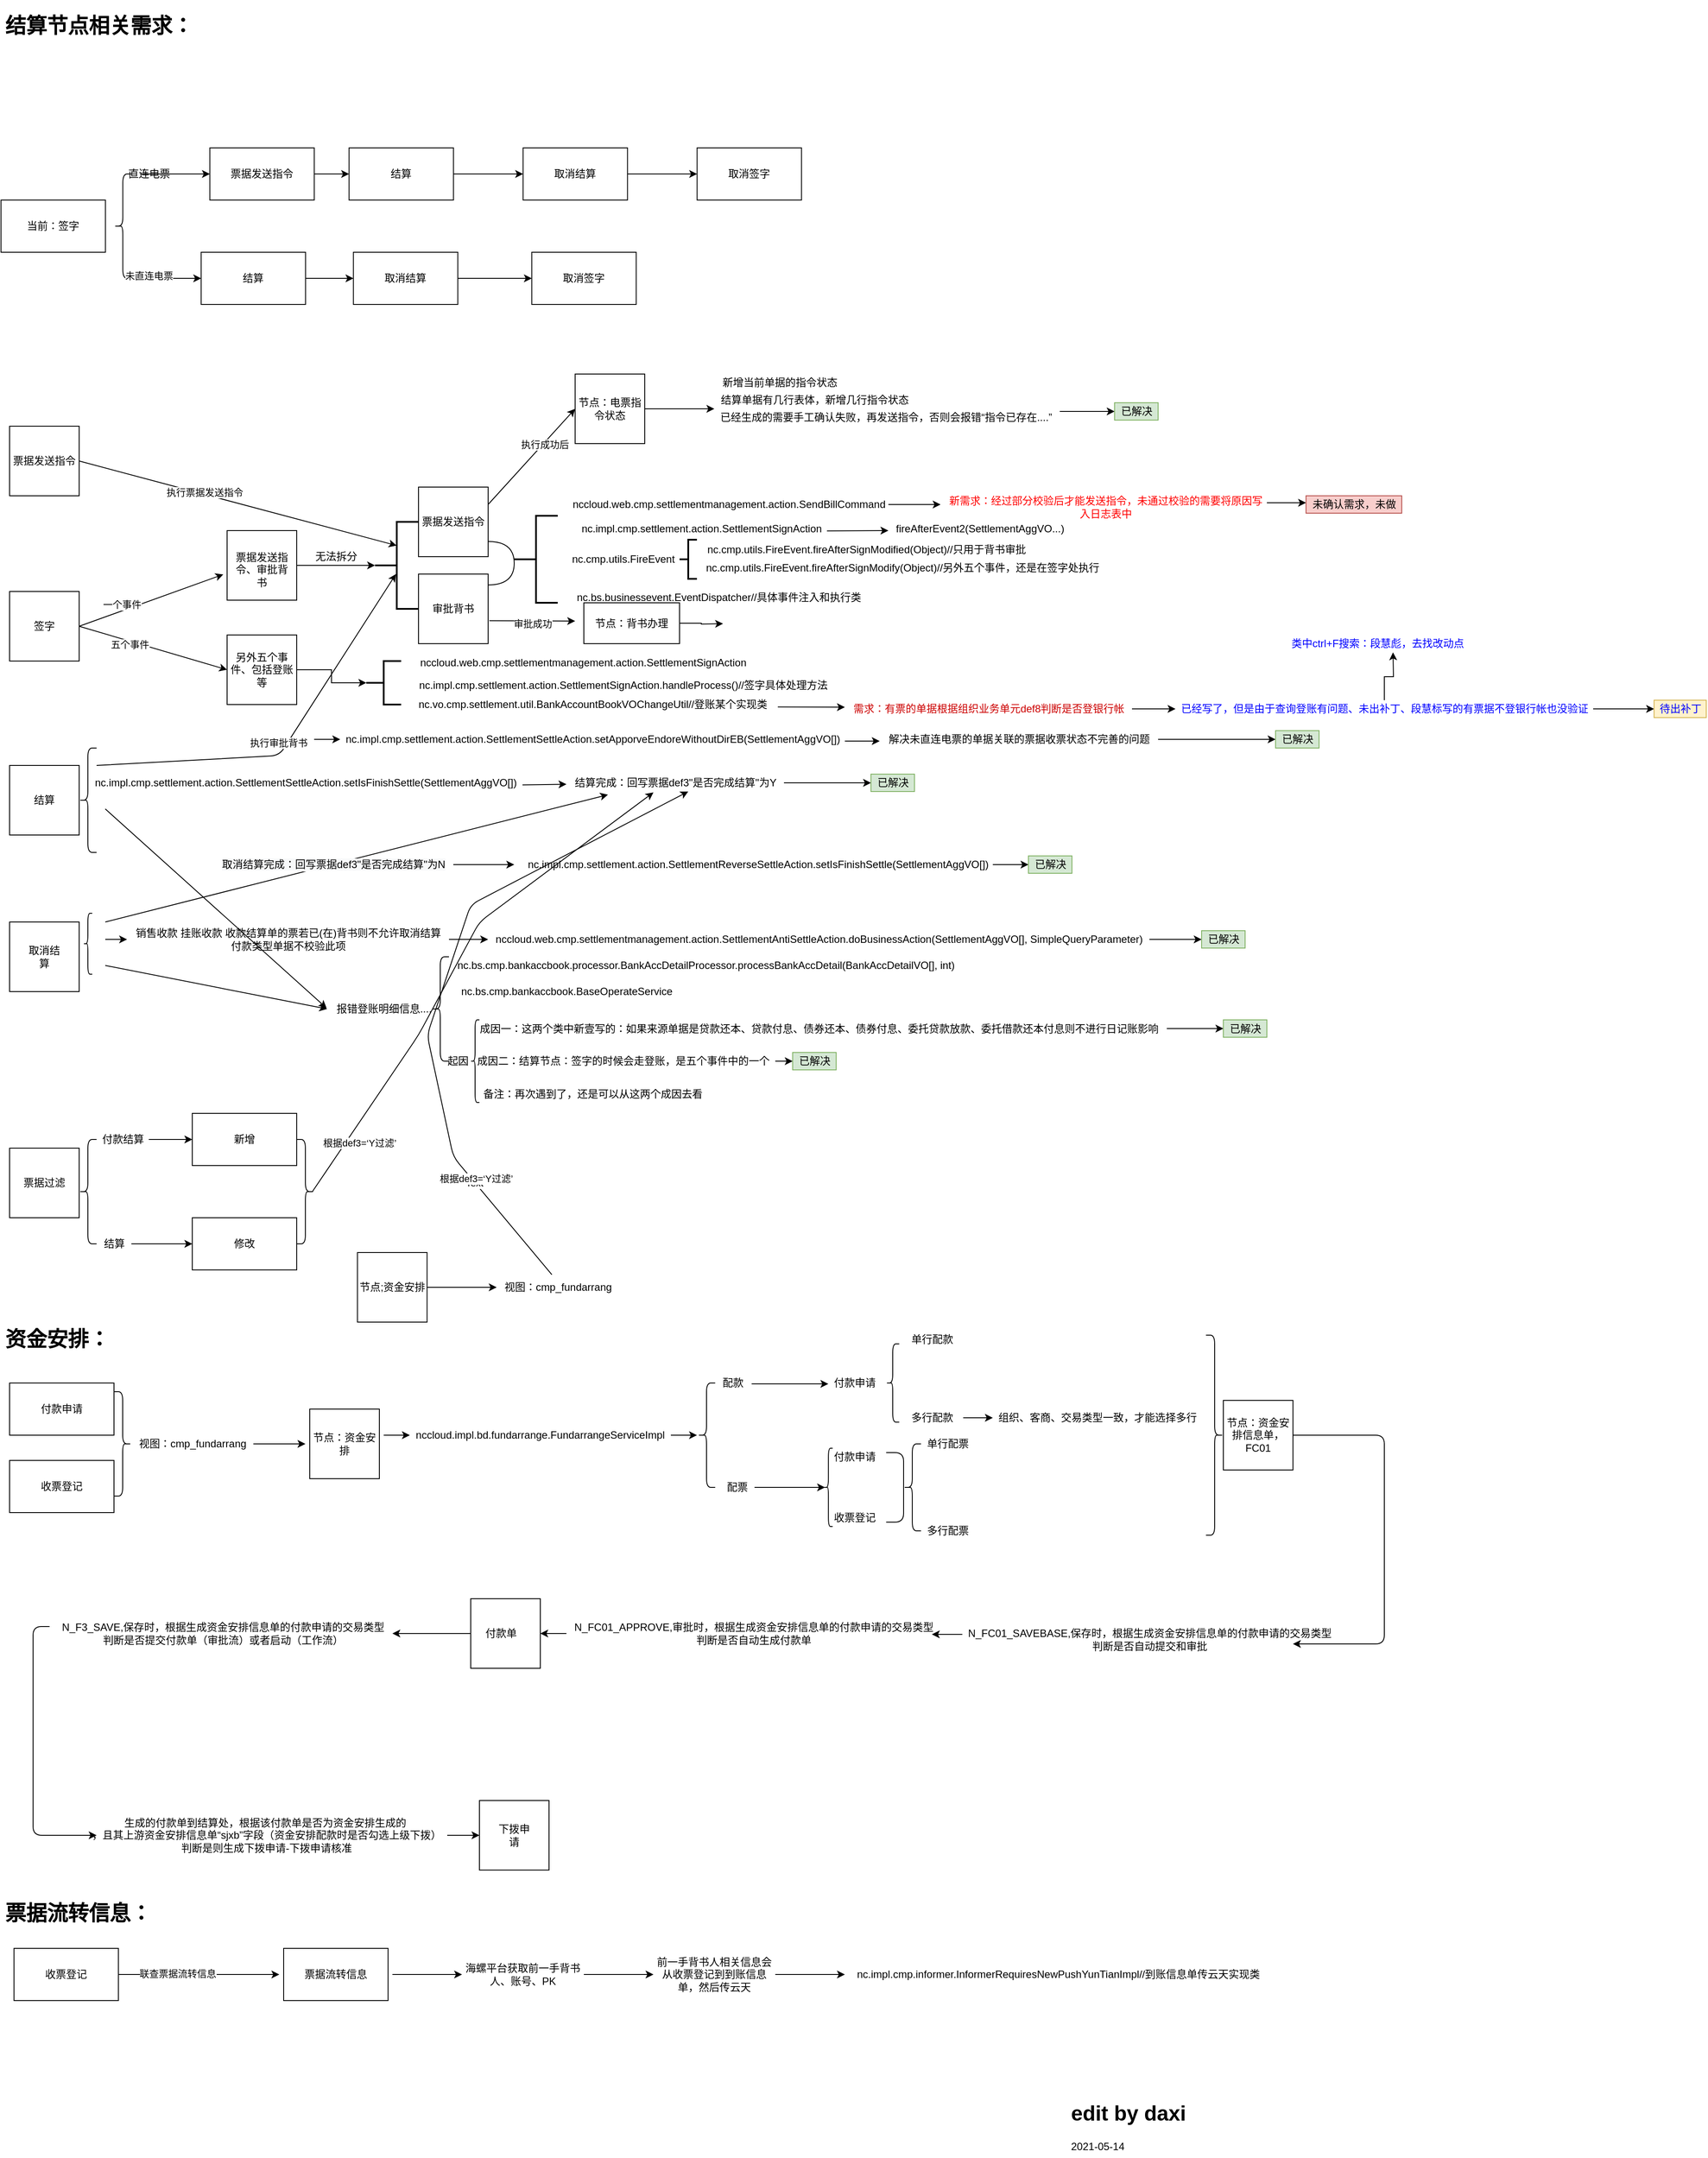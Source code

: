 <mxfile version="14.6.13" type="github"><diagram id="pHdcQZCORc4yw1h5WY1C" name="第 1 页"><mxGraphModel dx="1550" dy="2062" grid="1" gridSize="10" guides="1" tooltips="1" connect="1" arrows="1" fold="1" page="1" pageScale="1" pageWidth="827" pageHeight="1169" math="0" shadow="0"><root><mxCell id="0"/><mxCell id="1" parent="0"/><mxCell id="IWlqoHwEzSAgv5xm--zW-4" value="" style="whiteSpace=wrap;html=1;aspect=fixed;" parent="1" vertex="1"><mxGeometry x="20" y="310" width="80" height="80" as="geometry"/></mxCell><mxCell id="IWlqoHwEzSAgv5xm--zW-5" value="结算" style="text;html=1;strokeColor=none;fillColor=none;align=center;verticalAlign=middle;whiteSpace=wrap;rounded=0;" parent="1" vertex="1"><mxGeometry x="40" y="340" width="40" height="20" as="geometry"/></mxCell><mxCell id="IWlqoHwEzSAgv5xm--zW-6" value="签字" style="whiteSpace=wrap;html=1;aspect=fixed;" parent="1" vertex="1"><mxGeometry x="20" y="110" width="80" height="80" as="geometry"/></mxCell><mxCell id="IWlqoHwEzSAgv5xm--zW-7" value="" style="endArrow=classic;html=1;exitX=1;exitY=0.5;exitDx=0;exitDy=0;entryX=-0.055;entryY=0.63;entryDx=0;entryDy=0;entryPerimeter=0;" parent="1" source="IWlqoHwEzSAgv5xm--zW-6" target="IWlqoHwEzSAgv5xm--zW-9" edge="1"><mxGeometry width="50" height="50" relative="1" as="geometry"><mxPoint x="390" y="440" as="sourcePoint"/><mxPoint x="260" y="90" as="targetPoint"/></mxGeometry></mxCell><mxCell id="ThfsMFVfX1A9GfxqvJPa-12" value="一个事件" style="edgeLabel;html=1;align=center;verticalAlign=middle;resizable=0;points=[];" parent="IWlqoHwEzSAgv5xm--zW-7" vertex="1" connectable="0"><mxGeometry x="-0.693" y="2" relative="1" as="geometry"><mxPoint x="24" y="-14" as="offset"/></mxGeometry></mxCell><mxCell id="IWlqoHwEzSAgv5xm--zW-8" value="" style="endArrow=classic;html=1;exitX=1;exitY=0.5;exitDx=0;exitDy=0;entryX=0;entryY=0.5;entryDx=0;entryDy=0;" parent="1" source="IWlqoHwEzSAgv5xm--zW-6" target="IWlqoHwEzSAgv5xm--zW-11" edge="1"><mxGeometry width="50" height="50" relative="1" as="geometry"><mxPoint x="390" y="440" as="sourcePoint"/><mxPoint x="260" y="200" as="targetPoint"/></mxGeometry></mxCell><mxCell id="ThfsMFVfX1A9GfxqvJPa-13" value="五个事件" style="edgeLabel;html=1;align=center;verticalAlign=middle;resizable=0;points=[];" parent="IWlqoHwEzSAgv5xm--zW-8" vertex="1" connectable="0"><mxGeometry x="-0.422" y="-2" relative="1" as="geometry"><mxPoint x="9" y="4" as="offset"/></mxGeometry></mxCell><mxCell id="IWlqoHwEzSAgv5xm--zW-9" value="" style="whiteSpace=wrap;html=1;aspect=fixed;" parent="1" vertex="1"><mxGeometry x="270" y="40" width="80" height="80" as="geometry"/></mxCell><mxCell id="IWlqoHwEzSAgv5xm--zW-10" value="票据发送指令、审批背书" style="text;html=1;strokeColor=none;fillColor=none;align=center;verticalAlign=middle;whiteSpace=wrap;rounded=0;" parent="1" vertex="1"><mxGeometry x="275" y="60" width="70" height="50" as="geometry"/></mxCell><mxCell id="IWlqoHwEzSAgv5xm--zW-43" value="" style="edgeStyle=orthogonalEdgeStyle;rounded=0;orthogonalLoop=1;jettySize=auto;html=1;entryX=0;entryY=0.5;entryDx=0;entryDy=0;entryPerimeter=0;" parent="1" source="IWlqoHwEzSAgv5xm--zW-11" target="IWlqoHwEzSAgv5xm--zW-44" edge="1"><mxGeometry relative="1" as="geometry"><mxPoint x="430" y="240" as="targetPoint"/></mxGeometry></mxCell><mxCell id="IWlqoHwEzSAgv5xm--zW-11" value="另外五个事件、包括登账等" style="whiteSpace=wrap;html=1;aspect=fixed;" parent="1" vertex="1"><mxGeometry x="270" y="160" width="80" height="80" as="geometry"/></mxCell><mxCell id="IWlqoHwEzSAgv5xm--zW-14" value="" style="whiteSpace=wrap;html=1;aspect=fixed;" parent="1" vertex="1"><mxGeometry x="20" y="490" width="80" height="80" as="geometry"/></mxCell><mxCell id="IWlqoHwEzSAgv5xm--zW-15" value="取消结算" style="text;html=1;strokeColor=none;fillColor=none;align=center;verticalAlign=middle;whiteSpace=wrap;rounded=0;" parent="1" vertex="1"><mxGeometry x="40" y="530" width="40" as="geometry"/></mxCell><mxCell id="IWlqoHwEzSAgv5xm--zW-16" value="" style="endArrow=classic;html=1;entryX=0.191;entryY=1.182;entryDx=0;entryDy=0;entryPerimeter=0;" parent="1" target="ThfsMFVfX1A9GfxqvJPa-32" edge="1"><mxGeometry width="50" height="50" relative="1" as="geometry"><mxPoint x="130" y="490" as="sourcePoint"/><mxPoint x="190" y="530" as="targetPoint"/></mxGeometry></mxCell><mxCell id="ThfsMFVfX1A9GfxqvJPa-34" value="h" style="edgeLabel;html=1;align=center;verticalAlign=middle;resizable=0;points=[];" parent="IWlqoHwEzSAgv5xm--zW-16" vertex="1" connectable="0"><mxGeometry x="-0.079" y="2" relative="1" as="geometry"><mxPoint as="offset"/></mxGeometry></mxCell><mxCell id="ThfsMFVfX1A9GfxqvJPa-35" value="&lt;span style=&quot;font-size: 12px ; background-color: rgb(248 , 249 , 250)&quot;&gt;取消结算完成：回写票据def3&quot;是否完成结算&quot;为N&lt;/span&gt;" style="edgeLabel;html=1;align=center;verticalAlign=middle;resizable=0;points=[];" parent="IWlqoHwEzSAgv5xm--zW-16" vertex="1" connectable="0"><mxGeometry x="-0.094" relative="1" as="geometry"><mxPoint as="offset"/></mxGeometry></mxCell><mxCell id="IWlqoHwEzSAgv5xm--zW-17" value="无法拆分" style="text;html=1;align=center;verticalAlign=middle;resizable=0;points=[];autosize=1;strokeColor=none;" parent="1" vertex="1"><mxGeometry x="365" y="60" width="60" height="20" as="geometry"/></mxCell><mxCell id="IWlqoHwEzSAgv5xm--zW-18" value="" style="endArrow=classic;html=1;exitX=1;exitY=0.5;exitDx=0;exitDy=0;" parent="1" source="IWlqoHwEzSAgv5xm--zW-9" edge="1"><mxGeometry width="50" height="50" relative="1" as="geometry"><mxPoint x="390" y="400" as="sourcePoint"/><mxPoint x="440" y="80" as="targetPoint"/></mxGeometry></mxCell><mxCell id="IWlqoHwEzSAgv5xm--zW-21" value="票据发送指令" style="whiteSpace=wrap;html=1;aspect=fixed;" parent="1" vertex="1"><mxGeometry x="490" y="-10" width="80" height="80" as="geometry"/></mxCell><mxCell id="IWlqoHwEzSAgv5xm--zW-22" value="" style="strokeWidth=2;html=1;shape=mxgraph.flowchart.annotation_2;align=left;labelPosition=right;pointerEvents=1;" parent="1" vertex="1"><mxGeometry x="440" y="30" width="50" height="100" as="geometry"/></mxCell><mxCell id="IWlqoHwEzSAgv5xm--zW-24" value="审批背书" style="whiteSpace=wrap;html=1;aspect=fixed;" parent="1" vertex="1"><mxGeometry x="490" y="90" width="80" height="80" as="geometry"/></mxCell><mxCell id="IWlqoHwEzSAgv5xm--zW-25" value="" style="strokeWidth=2;html=1;shape=mxgraph.flowchart.annotation_2;align=left;labelPosition=right;pointerEvents=1;" parent="1" vertex="1"><mxGeometry x="600" y="23" width="50" height="100" as="geometry"/></mxCell><mxCell id="IWlqoHwEzSAgv5xm--zW-27" value="nccloud.web.cmp.settlementmanagement.action.SendBillCommand" style="text;html=1;strokeColor=none;fillColor=none;align=center;verticalAlign=middle;whiteSpace=wrap;rounded=0;" parent="1" vertex="1"><mxGeometry x="827" width="40" height="20" as="geometry"/></mxCell><mxCell id="IWlqoHwEzSAgv5xm--zW-29" value="nc.impl.cmp.settlement.action.SettlementSignAction" style="text;html=1;align=center;verticalAlign=middle;resizable=0;points=[];autosize=1;strokeColor=none;" parent="1" vertex="1"><mxGeometry x="670" y="28" width="290" height="20" as="geometry"/></mxCell><mxCell id="IWlqoHwEzSAgv5xm--zW-31" value="" style="endArrow=classic;html=1;exitX=0.998;exitY=0.62;exitDx=0;exitDy=0;exitPerimeter=0;" parent="1" source="IWlqoHwEzSAgv5xm--zW-29" edge="1"><mxGeometry width="50" height="50" relative="1" as="geometry"><mxPoint x="650" y="323" as="sourcePoint"/><mxPoint x="1030" y="40" as="targetPoint"/></mxGeometry></mxCell><mxCell id="IWlqoHwEzSAgv5xm--zW-32" value="fireAfterEvent2(SettlementAggVO...)" style="text;html=1;align=center;verticalAlign=middle;resizable=0;points=[];autosize=1;strokeColor=none;" parent="1" vertex="1"><mxGeometry x="1030" y="28" width="210" height="20" as="geometry"/></mxCell><mxCell id="IWlqoHwEzSAgv5xm--zW-33" value="nc.cmp.utils.FireEvent" style="text;html=1;align=center;verticalAlign=middle;resizable=0;points=[];autosize=1;strokeColor=none;" parent="1" vertex="1"><mxGeometry x="660" y="63" width="130" height="20" as="geometry"/></mxCell><mxCell id="IWlqoHwEzSAgv5xm--zW-35" value="nc.cmp.utils.FireEvent.fireAfterSignModified(Object)//只用于背书审批" style="text;whiteSpace=wrap;html=1;" parent="1" vertex="1"><mxGeometry x="820" y="48" width="420" height="30" as="geometry"/></mxCell><mxCell id="IWlqoHwEzSAgv5xm--zW-37" value="" style="strokeWidth=2;html=1;shape=mxgraph.flowchart.annotation_2;align=left;labelPosition=right;pointerEvents=1;" parent="1" vertex="1"><mxGeometry x="790" y="50.5" width="20" height="45" as="geometry"/></mxCell><mxCell id="IWlqoHwEzSAgv5xm--zW-38" value="nc.cmp.utils.FireEvent.fireAfterSignModify(Object)//另外五个事件，还是在签字处执行" style="text;html=1;align=center;verticalAlign=middle;resizable=0;points=[];autosize=1;strokeColor=none;" parent="1" vertex="1"><mxGeometry x="811" y="73" width="470" height="20" as="geometry"/></mxCell><UserObject label="nc.bs.businessevent.EventDispatcher//具体事件注入和执行类" link="nc.bs.businessevent.EventDispatcher" id="IWlqoHwEzSAgv5xm--zW-39"><mxCell style="text;whiteSpace=wrap;html=1;" parent="1" vertex="1"><mxGeometry x="670" y="103" width="440" height="30" as="geometry"/></mxCell></UserObject><mxCell id="IWlqoHwEzSAgv5xm--zW-40" value="" style="shape=requiredInterface;html=1;verticalLabelPosition=bottom;" parent="1" vertex="1"><mxGeometry x="570" y="52.5" width="30" height="50" as="geometry"/></mxCell><mxCell id="IWlqoHwEzSAgv5xm--zW-44" value="" style="strokeWidth=2;html=1;shape=mxgraph.flowchart.annotation_2;align=left;labelPosition=right;pointerEvents=1;" parent="1" vertex="1"><mxGeometry x="430" y="190" width="40" height="50" as="geometry"/></mxCell><UserObject label="nccloud.web.cmp.settlementmanagement.action.SettlementSignAction" link="nccloud.web.cmp.settlementmanagement.action.SettlementSignAction" id="IWlqoHwEzSAgv5xm--zW-45"><mxCell style="text;whiteSpace=wrap;html=1;" parent="1" vertex="1"><mxGeometry x="490" y="178" width="400" height="30" as="geometry"/></mxCell></UserObject><mxCell id="ThfsMFVfX1A9GfxqvJPa-1" value="nc.impl.cmp.settlement.action.SettlementSignAction.handleProcess()//签字具体处理方法" style="text;html=1;align=center;verticalAlign=middle;resizable=0;points=[];autosize=1;strokeColor=none;" parent="1" vertex="1"><mxGeometry x="480" y="208" width="490" height="20" as="geometry"/></mxCell><mxCell id="ThfsMFVfX1A9GfxqvJPa-5" value="" style="endArrow=classic;html=1;entryX=0.481;entryY=0.514;entryDx=0;entryDy=0;entryPerimeter=0;startArrow=none;exitX=1;exitY=0.167;exitDx=0;exitDy=0;exitPerimeter=0;" parent="1" source="ThfsMFVfX1A9GfxqvJPa-26" edge="1"><mxGeometry width="50" height="50" relative="1" as="geometry"><mxPoint x="103" y="350" as="sourcePoint"/><mxPoint x="464.05" y="90.0" as="targetPoint"/><Array as="points"><mxPoint x="330" y="298.6"/></Array></mxGeometry></mxCell><mxCell id="ThfsMFVfX1A9GfxqvJPa-6" value="执行审批背书" style="edgeLabel;html=1;align=center;verticalAlign=middle;resizable=0;points=[];" parent="ThfsMFVfX1A9GfxqvJPa-5" vertex="1" connectable="0"><mxGeometry x="0.185" y="-4" relative="1" as="geometry"><mxPoint x="-38" y="34" as="offset"/></mxGeometry></mxCell><mxCell id="ThfsMFVfX1A9GfxqvJPa-7" value="" style="endArrow=classic;html=1;" parent="1" edge="1"><mxGeometry width="50" height="50" relative="1" as="geometry"><mxPoint x="370" y="280" as="sourcePoint"/><mxPoint x="400" y="280" as="targetPoint"/></mxGeometry></mxCell><mxCell id="ThfsMFVfX1A9GfxqvJPa-83" value="" style="edgeStyle=orthogonalEdgeStyle;rounded=0;orthogonalLoop=1;jettySize=auto;html=1;" parent="1" source="ThfsMFVfX1A9GfxqvJPa-8" target="ThfsMFVfX1A9GfxqvJPa-84" edge="1"><mxGeometry relative="1" as="geometry"><Array as="points"/></mxGeometry></mxCell><mxCell id="ThfsMFVfX1A9GfxqvJPa-8" value="解决未直连电票的单据关联的票据收票状态不完善的问题" style="text;html=1;align=center;verticalAlign=middle;resizable=0;points=[];autosize=1;strokeColor=none;" parent="1" vertex="1"><mxGeometry x="1020" y="270" width="320" height="20" as="geometry"/></mxCell><mxCell id="ThfsMFVfX1A9GfxqvJPa-9" value="nc.impl.cmp.settlement.action.SettlementSettleAction.setApporveEndoreWithoutDirEB(SettlementAggVO[])" style="text;html=1;align=center;verticalAlign=middle;resizable=0;points=[];autosize=1;strokeColor=none;" parent="1" vertex="1"><mxGeometry x="400" y="270" width="580" height="20" as="geometry"/></mxCell><mxCell id="ThfsMFVfX1A9GfxqvJPa-10" value="" style="endArrow=classic;html=1;" parent="1" edge="1"><mxGeometry width="50" height="50" relative="1" as="geometry"><mxPoint x="980" y="282" as="sourcePoint"/><mxPoint x="1020" y="282" as="targetPoint"/></mxGeometry></mxCell><mxCell id="ThfsMFVfX1A9GfxqvJPa-14" value="票据发送指令" style="whiteSpace=wrap;html=1;aspect=fixed;" parent="1" vertex="1"><mxGeometry x="20" y="-80" width="80" height="80" as="geometry"/></mxCell><mxCell id="ThfsMFVfX1A9GfxqvJPa-15" value="" style="endArrow=classic;html=1;exitX=1;exitY=0.5;exitDx=0;exitDy=0;entryX=0.497;entryY=0.272;entryDx=0;entryDy=0;entryPerimeter=0;" parent="1" source="ThfsMFVfX1A9GfxqvJPa-14" target="IWlqoHwEzSAgv5xm--zW-22" edge="1"><mxGeometry width="50" height="50" relative="1" as="geometry"><mxPoint x="640" y="230" as="sourcePoint"/><mxPoint x="690" y="180" as="targetPoint"/></mxGeometry></mxCell><mxCell id="ThfsMFVfX1A9GfxqvJPa-16" value="执行票据发送指令" style="edgeLabel;html=1;align=center;verticalAlign=middle;resizable=0;points=[];" parent="ThfsMFVfX1A9GfxqvJPa-15" vertex="1" connectable="0"><mxGeometry x="-0.213" y="2" relative="1" as="geometry"><mxPoint y="-1" as="offset"/></mxGeometry></mxCell><mxCell id="ThfsMFVfX1A9GfxqvJPa-17" value="" style="endArrow=classic;html=1;exitX=1;exitY=0.25;exitDx=0;exitDy=0;entryX=0;entryY=0.5;entryDx=0;entryDy=0;" parent="1" source="IWlqoHwEzSAgv5xm--zW-21" target="ThfsMFVfX1A9GfxqvJPa-18" edge="1"><mxGeometry width="50" height="50" relative="1" as="geometry"><mxPoint x="640" y="230" as="sourcePoint"/><mxPoint x="640" y="-60" as="targetPoint"/><Array as="points"/></mxGeometry></mxCell><mxCell id="ThfsMFVfX1A9GfxqvJPa-19" value="执行成功后" style="edgeLabel;html=1;align=center;verticalAlign=middle;resizable=0;points=[];" parent="ThfsMFVfX1A9GfxqvJPa-17" vertex="1" connectable="0"><mxGeometry x="0.268" y="-1" relative="1" as="geometry"><mxPoint as="offset"/></mxGeometry></mxCell><mxCell id="ThfsMFVfX1A9GfxqvJPa-18" value="节点：电票指令状态" style="whiteSpace=wrap;html=1;aspect=fixed;" parent="1" vertex="1"><mxGeometry x="670" y="-140" width="80" height="80" as="geometry"/></mxCell><mxCell id="ThfsMFVfX1A9GfxqvJPa-20" value="" style="endArrow=classic;html=1;exitX=1;exitY=0.5;exitDx=0;exitDy=0;" parent="1" source="ThfsMFVfX1A9GfxqvJPa-18" edge="1"><mxGeometry width="50" height="50" relative="1" as="geometry"><mxPoint x="640" y="230" as="sourcePoint"/><mxPoint x="830" y="-100" as="targetPoint"/></mxGeometry></mxCell><mxCell id="ThfsMFVfX1A9GfxqvJPa-21" value="新增当前单据的指令状态" style="text;html=1;align=center;verticalAlign=middle;resizable=0;points=[];autosize=1;strokeColor=none;" parent="1" vertex="1"><mxGeometry x="830" y="-140" width="150" height="20" as="geometry"/></mxCell><mxCell id="ThfsMFVfX1A9GfxqvJPa-22" value="结算单据有几行表体，新增几行指令状态" style="text;html=1;align=center;verticalAlign=middle;resizable=0;points=[];autosize=1;strokeColor=none;" parent="1" vertex="1"><mxGeometry x="830" y="-120" width="230" height="20" as="geometry"/></mxCell><mxCell id="ThfsMFVfX1A9GfxqvJPa-81" value="" style="edgeStyle=orthogonalEdgeStyle;rounded=0;orthogonalLoop=1;jettySize=auto;html=1;" parent="1" edge="1"><mxGeometry relative="1" as="geometry"><mxPoint x="1227" y="-97" as="sourcePoint"/><mxPoint x="1290" y="-97" as="targetPoint"/></mxGeometry></mxCell><mxCell id="ThfsMFVfX1A9GfxqvJPa-24" value="已经生成的需要手工确认失败，再发送指令，否则会报错“指令已存在....”" style="text;html=1;align=center;verticalAlign=middle;resizable=0;points=[];autosize=1;strokeColor=none;" parent="1" vertex="1"><mxGeometry x="827" y="-100" width="400" height="20" as="geometry"/></mxCell><mxCell id="ThfsMFVfX1A9GfxqvJPa-26" value="" style="shape=curlyBracket;whiteSpace=wrap;html=1;rounded=1;" parent="1" vertex="1"><mxGeometry x="100" y="290" width="20" height="120" as="geometry"/></mxCell><mxCell id="ThfsMFVfX1A9GfxqvJPa-31" value="nc.impl.cmp.settlement.action.SettlementSettleAction.setIsFinishSettle(SettlementAggVO[])" style="text;html=1;align=center;verticalAlign=middle;resizable=0;points=[];autosize=1;strokeColor=none;" parent="1" vertex="1"><mxGeometry x="110" y="320" width="500" height="20" as="geometry"/></mxCell><mxCell id="ThfsMFVfX1A9GfxqvJPa-79" value="" style="edgeStyle=orthogonalEdgeStyle;rounded=0;orthogonalLoop=1;jettySize=auto;html=1;" parent="1" source="ThfsMFVfX1A9GfxqvJPa-32" target="ThfsMFVfX1A9GfxqvJPa-78" edge="1"><mxGeometry relative="1" as="geometry"/></mxCell><mxCell id="ThfsMFVfX1A9GfxqvJPa-32" value="结算完成：回写票据def3&quot;是否完成结算&quot;为Y" style="text;html=1;align=center;verticalAlign=middle;resizable=0;points=[];autosize=1;strokeColor=none;" parent="1" vertex="1"><mxGeometry x="660" y="320" width="250" height="20" as="geometry"/></mxCell><mxCell id="ThfsMFVfX1A9GfxqvJPa-33" value="" style="endArrow=classic;html=1;exitX=0.999;exitY=0.617;exitDx=0;exitDy=0;exitPerimeter=0;" parent="1" source="ThfsMFVfX1A9GfxqvJPa-31" target="ThfsMFVfX1A9GfxqvJPa-32" edge="1"><mxGeometry width="50" height="50" relative="1" as="geometry"><mxPoint x="640" y="220" as="sourcePoint"/><mxPoint x="690" y="170" as="targetPoint"/></mxGeometry></mxCell><mxCell id="ThfsMFVfX1A9GfxqvJPa-77" value="" style="edgeStyle=orthogonalEdgeStyle;rounded=0;orthogonalLoop=1;jettySize=auto;html=1;" parent="1" source="ThfsMFVfX1A9GfxqvJPa-36" target="ThfsMFVfX1A9GfxqvJPa-76" edge="1"><mxGeometry relative="1" as="geometry"/></mxCell><mxCell id="ThfsMFVfX1A9GfxqvJPa-36" value="nc.impl.cmp.settlement.action.SettlementReverseSettleAction.setIsFinishSettle(SettlementAggVO[])" style="text;html=1;align=center;verticalAlign=middle;resizable=0;points=[];autosize=1;strokeColor=none;" parent="1" vertex="1"><mxGeometry x="610" y="414" width="540" height="20" as="geometry"/></mxCell><mxCell id="ThfsMFVfX1A9GfxqvJPa-38" value="" style="endArrow=classic;html=1;" parent="1" edge="1"><mxGeometry width="50" height="50" relative="1" as="geometry"><mxPoint x="530" y="424" as="sourcePoint"/><mxPoint x="600" y="424" as="targetPoint"/></mxGeometry></mxCell><mxCell id="ThfsMFVfX1A9GfxqvJPa-39" value="" style="shape=curlyBracket;whiteSpace=wrap;html=1;rounded=1;size=0.5;" parent="1" vertex="1"><mxGeometry x="105" y="480" width="10" height="70" as="geometry"/></mxCell><mxCell id="ThfsMFVfX1A9GfxqvJPa-43" value="" style="edgeStyle=orthogonalEdgeStyle;rounded=0;orthogonalLoop=1;jettySize=auto;html=1;" parent="1" source="ThfsMFVfX1A9GfxqvJPa-40" target="ThfsMFVfX1A9GfxqvJPa-42" edge="1"><mxGeometry relative="1" as="geometry"/></mxCell><mxCell id="ThfsMFVfX1A9GfxqvJPa-40" value="销售收款 挂账收款 收款结算单的票若已(在)背书则不允许取消结算&lt;br&gt;付款类型单据不校验此项" style="text;html=1;align=center;verticalAlign=middle;resizable=0;points=[];autosize=1;strokeColor=none;" parent="1" vertex="1"><mxGeometry x="155" y="495" width="370" height="30" as="geometry"/></mxCell><mxCell id="ThfsMFVfX1A9GfxqvJPa-41" value="" style="endArrow=classic;html=1;" parent="1" target="ThfsMFVfX1A9GfxqvJPa-40" edge="1"><mxGeometry width="50" height="50" relative="1" as="geometry"><mxPoint x="130" y="510" as="sourcePoint"/><mxPoint x="690" y="170" as="targetPoint"/></mxGeometry></mxCell><mxCell id="ThfsMFVfX1A9GfxqvJPa-75" value="" style="edgeStyle=orthogonalEdgeStyle;rounded=0;orthogonalLoop=1;jettySize=auto;html=1;" parent="1" source="ThfsMFVfX1A9GfxqvJPa-42" target="ThfsMFVfX1A9GfxqvJPa-74" edge="1"><mxGeometry relative="1" as="geometry"/></mxCell><mxCell id="ThfsMFVfX1A9GfxqvJPa-42" value="nccloud.web.cmp.settlementmanagement.action.SettlementAntiSettleAction.doBusinessAction(SettlementAggVO[], SimpleQueryParameter)" style="text;html=1;align=center;verticalAlign=middle;resizable=0;points=[];autosize=1;strokeColor=none;" parent="1" vertex="1"><mxGeometry x="570" y="500" width="760" height="20" as="geometry"/></mxCell><mxCell id="ThfsMFVfX1A9GfxqvJPa-45" value="报错登账明细信息...." style="text;html=1;align=center;verticalAlign=middle;resizable=0;points=[];autosize=1;strokeColor=none;" parent="1" vertex="1"><mxGeometry x="385" y="580" width="130" height="20" as="geometry"/></mxCell><mxCell id="ThfsMFVfX1A9GfxqvJPa-46" value="" style="endArrow=classic;html=1;entryX=-0.005;entryY=0.451;entryDx=0;entryDy=0;entryPerimeter=0;" parent="1" target="ThfsMFVfX1A9GfxqvJPa-45" edge="1"><mxGeometry width="50" height="50" relative="1" as="geometry"><mxPoint x="130" y="360" as="sourcePoint"/><mxPoint x="690" y="440" as="targetPoint"/></mxGeometry></mxCell><mxCell id="ThfsMFVfX1A9GfxqvJPa-47" value="" style="endArrow=classic;html=1;entryX=0;entryY=0.5;entryDx=0;entryDy=0;entryPerimeter=0;" parent="1" target="ThfsMFVfX1A9GfxqvJPa-45" edge="1"><mxGeometry width="50" height="50" relative="1" as="geometry"><mxPoint x="130" y="540" as="sourcePoint"/><mxPoint x="690" y="440" as="targetPoint"/></mxGeometry></mxCell><mxCell id="ThfsMFVfX1A9GfxqvJPa-48" value="" style="shape=curlyBracket;whiteSpace=wrap;html=1;rounded=1;" parent="1" vertex="1"><mxGeometry x="505" y="530" width="20" height="120" as="geometry"/></mxCell><mxCell id="ThfsMFVfX1A9GfxqvJPa-49" value="nc.vo.cmp.settlement.util.BankAccountBookVOChangeUtil//登账某个实现类" style="text;html=1;align=center;verticalAlign=middle;resizable=0;points=[];autosize=1;strokeColor=none;" parent="1" vertex="1"><mxGeometry x="480" y="230" width="420" height="20" as="geometry"/></mxCell><mxCell id="ThfsMFVfX1A9GfxqvJPa-53" value="" style="endArrow=classic;html=1;exitX=1.007;exitY=0.64;exitDx=0;exitDy=0;exitPerimeter=0;" parent="1" source="ThfsMFVfX1A9GfxqvJPa-49" edge="1"><mxGeometry width="50" height="50" relative="1" as="geometry"><mxPoint x="1280" y="490" as="sourcePoint"/><mxPoint x="980" y="243" as="targetPoint"/></mxGeometry></mxCell><mxCell id="ThfsMFVfX1A9GfxqvJPa-55" value="" style="edgeStyle=orthogonalEdgeStyle;rounded=0;orthogonalLoop=1;jettySize=auto;html=1;" parent="1" source="ThfsMFVfX1A9GfxqvJPa-54" target="ThfsMFVfX1A9GfxqvJPa-56" edge="1"><mxGeometry relative="1" as="geometry"><mxPoint x="1290" y="240" as="targetPoint"/></mxGeometry></mxCell><mxCell id="ThfsMFVfX1A9GfxqvJPa-54" value="&lt;font color=&quot;#cc0000&quot;&gt;需求：有票的单据根据组织业务单元def8判断是否登银行帐&lt;/font&gt;" style="text;html=1;align=center;verticalAlign=middle;resizable=0;points=[];autosize=1;strokeColor=none;" parent="1" vertex="1"><mxGeometry x="980" y="235" width="330" height="20" as="geometry"/></mxCell><mxCell id="ThfsMFVfX1A9GfxqvJPa-59" value="" style="edgeStyle=orthogonalEdgeStyle;rounded=0;orthogonalLoop=1;jettySize=auto;html=1;" parent="1" source="ThfsMFVfX1A9GfxqvJPa-56" edge="1"><mxGeometry relative="1" as="geometry"><mxPoint x="1610" y="180" as="targetPoint"/></mxGeometry></mxCell><mxCell id="ThfsMFVfX1A9GfxqvJPa-73" value="" style="edgeStyle=orthogonalEdgeStyle;rounded=0;orthogonalLoop=1;jettySize=auto;html=1;" parent="1" source="ThfsMFVfX1A9GfxqvJPa-56" target="ThfsMFVfX1A9GfxqvJPa-72" edge="1"><mxGeometry relative="1" as="geometry"/></mxCell><mxCell id="ThfsMFVfX1A9GfxqvJPa-56" value="&lt;font color=&quot;#0000ff&quot;&gt;已经写了，但是由于查询登账有问题、未出补丁、段慧标写的有票据不登银行帐也没验证&lt;br&gt;&lt;/font&gt;" style="text;html=1;align=center;verticalAlign=middle;resizable=0;points=[];autosize=1;strokeColor=none;" parent="1" vertex="1"><mxGeometry x="1360" y="235" width="480" height="20" as="geometry"/></mxCell><mxCell id="ThfsMFVfX1A9GfxqvJPa-58" value="&lt;font color=&quot;#0000ff&quot;&gt;类中ctrl+F搜索：段慧彪，去找改动点&lt;br&gt;&lt;/font&gt;" style="text;html=1;align=center;verticalAlign=middle;resizable=0;points=[];autosize=1;strokeColor=none;" parent="1" vertex="1"><mxGeometry x="1487" y="160" width="210" height="20" as="geometry"/></mxCell><mxCell id="ThfsMFVfX1A9GfxqvJPa-60" value="nc.bs.cmp.bankaccbook.processor.BankAccDetailProcessor.processBankAccDetail(BankAccDetailVO[], int)" style="text;html=1;align=center;verticalAlign=middle;resizable=0;points=[];autosize=1;strokeColor=none;" parent="1" vertex="1"><mxGeometry x="525" y="530" width="590" height="20" as="geometry"/></mxCell><mxCell id="ThfsMFVfX1A9GfxqvJPa-61" value="nc.bs.cmp.bankaccbook.BaseOperateService" style="text;html=1;align=center;verticalAlign=middle;resizable=0;points=[];autosize=1;strokeColor=none;" parent="1" vertex="1"><mxGeometry x="530" y="560" width="260" height="20" as="geometry"/></mxCell><mxCell id="ThfsMFVfX1A9GfxqvJPa-68" value="" style="edgeStyle=orthogonalEdgeStyle;rounded=0;orthogonalLoop=1;jettySize=auto;html=1;" parent="1" source="ThfsMFVfX1A9GfxqvJPa-62" target="ThfsMFVfX1A9GfxqvJPa-67" edge="1"><mxGeometry relative="1" as="geometry"/></mxCell><mxCell id="ThfsMFVfX1A9GfxqvJPa-62" value="成因一：这两个类中新壹写的：如果来源单据是贷款还本、贷款付息、债券还本、债券付息、委托贷款放款、委托借款还本付息则不进行日记账影响" style="text;html=1;align=center;verticalAlign=middle;resizable=0;points=[];autosize=1;strokeColor=none;" parent="1" vertex="1"><mxGeometry x="550" y="602.5" width="800" height="20" as="geometry"/></mxCell><mxCell id="ThfsMFVfX1A9GfxqvJPa-63" value="" style="shape=curlyBracket;whiteSpace=wrap;html=1;rounded=1;" parent="1" vertex="1"><mxGeometry x="550" y="602.5" width="10" height="95" as="geometry"/></mxCell><mxCell id="ThfsMFVfX1A9GfxqvJPa-64" value="起因" style="text;html=1;align=center;verticalAlign=middle;resizable=0;points=[];autosize=1;strokeColor=none;" parent="1" vertex="1"><mxGeometry x="515" y="640" width="40" height="20" as="geometry"/></mxCell><mxCell id="ThfsMFVfX1A9GfxqvJPa-69" value="" style="edgeStyle=orthogonalEdgeStyle;rounded=0;orthogonalLoop=1;jettySize=auto;html=1;entryX=-0.003;entryY=0.469;entryDx=0;entryDy=0;entryPerimeter=0;" parent="1" source="ThfsMFVfX1A9GfxqvJPa-66" target="ThfsMFVfX1A9GfxqvJPa-70" edge="1"><mxGeometry relative="1" as="geometry"><mxPoint x="890" y="650" as="targetPoint"/></mxGeometry></mxCell><mxCell id="ThfsMFVfX1A9GfxqvJPa-66" value="成因二：结算节点：签字的时候会走登账，是五个事件中的一个" style="text;html=1;align=center;verticalAlign=middle;resizable=0;points=[];autosize=1;strokeColor=none;" parent="1" vertex="1"><mxGeometry x="550" y="640" width="350" height="20" as="geometry"/></mxCell><mxCell id="ThfsMFVfX1A9GfxqvJPa-67" value="已解决" style="text;html=1;align=center;verticalAlign=middle;resizable=0;points=[];autosize=1;strokeColor=#82b366;fillColor=#d5e8d4;" parent="1" vertex="1"><mxGeometry x="1415" y="602.5" width="50" height="20" as="geometry"/></mxCell><mxCell id="ThfsMFVfX1A9GfxqvJPa-70" value="已解决" style="text;html=1;align=center;verticalAlign=middle;resizable=0;points=[];autosize=1;strokeColor=#82b366;fillColor=#d5e8d4;" parent="1" vertex="1"><mxGeometry x="920" y="640" width="50" height="20" as="geometry"/></mxCell><mxCell id="ThfsMFVfX1A9GfxqvJPa-71" value="备注：再次遇到了，还是可以从这两个成因去看" style="text;html=1;align=center;verticalAlign=middle;resizable=0;points=[];autosize=1;strokeColor=none;" parent="1" vertex="1"><mxGeometry x="555" y="677.5" width="270" height="20" as="geometry"/></mxCell><mxCell id="ThfsMFVfX1A9GfxqvJPa-72" value="&lt;font color=&quot;#0000ff&quot;&gt;待出补丁&lt;br&gt;&lt;/font&gt;" style="text;html=1;align=center;verticalAlign=middle;resizable=0;points=[];autosize=1;strokeColor=#d6b656;fillColor=#fff2cc;" parent="1" vertex="1"><mxGeometry x="1910" y="235" width="60" height="20" as="geometry"/></mxCell><mxCell id="ThfsMFVfX1A9GfxqvJPa-74" value="已解决" style="text;html=1;align=center;verticalAlign=middle;resizable=0;points=[];autosize=1;strokeColor=#82b366;fillColor=#d5e8d4;" parent="1" vertex="1"><mxGeometry x="1390" y="500" width="50" height="20" as="geometry"/></mxCell><mxCell id="ThfsMFVfX1A9GfxqvJPa-76" value="已解决" style="text;html=1;align=center;verticalAlign=middle;resizable=0;points=[];autosize=1;strokeColor=#82b366;fillColor=#d5e8d4;" parent="1" vertex="1"><mxGeometry x="1191" y="414" width="50" height="20" as="geometry"/></mxCell><mxCell id="ThfsMFVfX1A9GfxqvJPa-78" value="已解决" style="text;html=1;align=center;verticalAlign=middle;resizable=0;points=[];autosize=1;strokeColor=#82b366;fillColor=#d5e8d4;" parent="1" vertex="1"><mxGeometry x="1010" y="320" width="50" height="20" as="geometry"/></mxCell><mxCell id="ThfsMFVfX1A9GfxqvJPa-80" value="已解决" style="text;html=1;align=center;verticalAlign=middle;resizable=0;points=[];autosize=1;strokeColor=#82b366;fillColor=#d5e8d4;" parent="1" vertex="1"><mxGeometry x="1290" y="-107" width="50" height="20" as="geometry"/></mxCell><mxCell id="ThfsMFVfX1A9GfxqvJPa-84" value="已解决" style="text;html=1;align=center;verticalAlign=middle;resizable=0;points=[];autosize=1;strokeColor=#82b366;fillColor=#d5e8d4;" parent="1" vertex="1"><mxGeometry x="1475" y="270" width="50" height="20" as="geometry"/></mxCell><mxCell id="OnebRQOniydAfNDabyGT-8" value="当前：签字" style="rounded=0;whiteSpace=wrap;html=1;" vertex="1" parent="1"><mxGeometry x="10.18" y="-340" width="120" height="60" as="geometry"/></mxCell><mxCell id="OnebRQOniydAfNDabyGT-9" value="" style="shape=curlyBracket;whiteSpace=wrap;html=1;rounded=1;" vertex="1" parent="1"><mxGeometry x="140.18" y="-370" width="20" height="120" as="geometry"/></mxCell><mxCell id="OnebRQOniydAfNDabyGT-11" value="" style="endArrow=classic;html=1;" edge="1" parent="1" target="OnebRQOniydAfNDabyGT-12"><mxGeometry width="50" height="50" relative="1" as="geometry"><mxPoint x="170.18" y="-370" as="sourcePoint"/><mxPoint x="250.18" y="-370" as="targetPoint"/></mxGeometry></mxCell><mxCell id="OnebRQOniydAfNDabyGT-16" value="" style="edgeStyle=orthogonalEdgeStyle;rounded=0;orthogonalLoop=1;jettySize=auto;html=1;" edge="1" parent="1" source="OnebRQOniydAfNDabyGT-12" target="OnebRQOniydAfNDabyGT-15"><mxGeometry relative="1" as="geometry"/></mxCell><mxCell id="OnebRQOniydAfNDabyGT-12" value="票据发送指令" style="rounded=0;whiteSpace=wrap;html=1;" vertex="1" parent="1"><mxGeometry x="250.18" y="-400" width="120" height="60" as="geometry"/></mxCell><mxCell id="OnebRQOniydAfNDabyGT-13" value="" style="endArrow=classic;html=1;" edge="1" parent="1" target="OnebRQOniydAfNDabyGT-14"><mxGeometry width="50" height="50" relative="1" as="geometry"><mxPoint x="160.18" y="-250" as="sourcePoint"/><mxPoint x="240.18" y="-250" as="targetPoint"/></mxGeometry></mxCell><mxCell id="OnebRQOniydAfNDabyGT-22" value="未直连电票" style="edgeLabel;html=1;align=center;verticalAlign=middle;resizable=0;points=[];" vertex="1" connectable="0" parent="OnebRQOniydAfNDabyGT-13"><mxGeometry x="-0.503" y="3" relative="1" as="geometry"><mxPoint as="offset"/></mxGeometry></mxCell><mxCell id="OnebRQOniydAfNDabyGT-24" value="" style="edgeStyle=orthogonalEdgeStyle;rounded=0;orthogonalLoop=1;jettySize=auto;html=1;" edge="1" parent="1" source="OnebRQOniydAfNDabyGT-14" target="OnebRQOniydAfNDabyGT-23"><mxGeometry relative="1" as="geometry"/></mxCell><mxCell id="OnebRQOniydAfNDabyGT-14" value="结算" style="rounded=0;whiteSpace=wrap;html=1;" vertex="1" parent="1"><mxGeometry x="240.18" y="-280" width="120" height="60" as="geometry"/></mxCell><mxCell id="OnebRQOniydAfNDabyGT-18" value="" style="edgeStyle=orthogonalEdgeStyle;rounded=0;orthogonalLoop=1;jettySize=auto;html=1;" edge="1" parent="1" source="OnebRQOniydAfNDabyGT-15" target="OnebRQOniydAfNDabyGT-17"><mxGeometry relative="1" as="geometry"/></mxCell><mxCell id="OnebRQOniydAfNDabyGT-15" value="结算" style="rounded=0;whiteSpace=wrap;html=1;" vertex="1" parent="1"><mxGeometry x="410.18" y="-400" width="120" height="60" as="geometry"/></mxCell><mxCell id="OnebRQOniydAfNDabyGT-20" value="" style="edgeStyle=orthogonalEdgeStyle;rounded=0;orthogonalLoop=1;jettySize=auto;html=1;" edge="1" parent="1" source="OnebRQOniydAfNDabyGT-17" target="OnebRQOniydAfNDabyGT-19"><mxGeometry relative="1" as="geometry"/></mxCell><mxCell id="OnebRQOniydAfNDabyGT-17" value="取消结算" style="rounded=0;whiteSpace=wrap;html=1;" vertex="1" parent="1"><mxGeometry x="610.18" y="-400" width="120" height="60" as="geometry"/></mxCell><mxCell id="OnebRQOniydAfNDabyGT-19" value="取消签字" style="rounded=0;whiteSpace=wrap;html=1;" vertex="1" parent="1"><mxGeometry x="810.18" y="-400" width="120" height="60" as="geometry"/></mxCell><mxCell id="OnebRQOniydAfNDabyGT-21" value="直连电票" style="text;html=1;align=center;verticalAlign=middle;resizable=0;points=[];autosize=1;strokeColor=none;" vertex="1" parent="1"><mxGeometry x="150.18" y="-380" width="60" height="20" as="geometry"/></mxCell><mxCell id="OnebRQOniydAfNDabyGT-26" value="" style="edgeStyle=orthogonalEdgeStyle;rounded=0;orthogonalLoop=1;jettySize=auto;html=1;" edge="1" parent="1" source="OnebRQOniydAfNDabyGT-23" target="OnebRQOniydAfNDabyGT-25"><mxGeometry relative="1" as="geometry"/></mxCell><mxCell id="OnebRQOniydAfNDabyGT-23" value="取消结算" style="rounded=0;whiteSpace=wrap;html=1;" vertex="1" parent="1"><mxGeometry x="415.18" y="-280" width="120" height="60" as="geometry"/></mxCell><mxCell id="OnebRQOniydAfNDabyGT-25" value="取消签字" style="whiteSpace=wrap;html=1;rounded=0;" vertex="1" parent="1"><mxGeometry x="620.18" y="-280" width="120" height="60" as="geometry"/></mxCell><mxCell id="OnebRQOniydAfNDabyGT-27" value="" style="endArrow=classic;html=1;exitX=1.017;exitY=0.67;exitDx=0;exitDy=0;exitPerimeter=0;" edge="1" parent="1" source="IWlqoHwEzSAgv5xm--zW-24"><mxGeometry width="50" height="50" relative="1" as="geometry"><mxPoint x="650" y="260" as="sourcePoint"/><mxPoint x="670" y="144" as="targetPoint"/></mxGeometry></mxCell><mxCell id="OnebRQOniydAfNDabyGT-29" value="审批成功" style="edgeLabel;html=1;align=center;verticalAlign=middle;resizable=0;points=[];" vertex="1" connectable="0" parent="OnebRQOniydAfNDabyGT-27"><mxGeometry x="-0.464" relative="1" as="geometry"><mxPoint x="23" y="3" as="offset"/></mxGeometry></mxCell><mxCell id="OnebRQOniydAfNDabyGT-32" value="" style="edgeStyle=orthogonalEdgeStyle;rounded=0;orthogonalLoop=1;jettySize=auto;html=1;" edge="1" parent="1" source="OnebRQOniydAfNDabyGT-31"><mxGeometry relative="1" as="geometry"><mxPoint x="840" y="147" as="targetPoint"/></mxGeometry></mxCell><mxCell id="OnebRQOniydAfNDabyGT-31" value="&lt;span&gt;节点：背书办理&lt;/span&gt;" style="rounded=0;whiteSpace=wrap;html=1;" vertex="1" parent="1"><mxGeometry x="680" y="123" width="110" height="47" as="geometry"/></mxCell><mxCell id="OnebRQOniydAfNDabyGT-33" value="票据过滤" style="whiteSpace=wrap;html=1;aspect=fixed;" vertex="1" parent="1"><mxGeometry x="20" y="750" width="80" height="80" as="geometry"/></mxCell><mxCell id="OnebRQOniydAfNDabyGT-34" value="" style="shape=curlyBracket;whiteSpace=wrap;html=1;rounded=1;" vertex="1" parent="1"><mxGeometry x="100" y="740" width="20" height="120" as="geometry"/></mxCell><mxCell id="OnebRQOniydAfNDabyGT-37" value="" style="edgeStyle=orthogonalEdgeStyle;rounded=0;orthogonalLoop=1;jettySize=auto;html=1;" edge="1" parent="1" source="OnebRQOniydAfNDabyGT-35" target="OnebRQOniydAfNDabyGT-36"><mxGeometry relative="1" as="geometry"/></mxCell><mxCell id="OnebRQOniydAfNDabyGT-35" value="付款结算" style="text;html=1;align=center;verticalAlign=middle;resizable=0;points=[];autosize=1;strokeColor=none;" vertex="1" parent="1"><mxGeometry x="120" y="730" width="60" height="20" as="geometry"/></mxCell><mxCell id="OnebRQOniydAfNDabyGT-36" value="新增" style="whiteSpace=wrap;html=1;" vertex="1" parent="1"><mxGeometry x="230" y="710" width="120" height="60" as="geometry"/></mxCell><mxCell id="OnebRQOniydAfNDabyGT-40" value="" style="edgeStyle=orthogonalEdgeStyle;rounded=0;orthogonalLoop=1;jettySize=auto;html=1;" edge="1" parent="1" source="OnebRQOniydAfNDabyGT-38" target="OnebRQOniydAfNDabyGT-39"><mxGeometry relative="1" as="geometry"/></mxCell><mxCell id="OnebRQOniydAfNDabyGT-38" value="结算" style="text;html=1;align=center;verticalAlign=middle;resizable=0;points=[];autosize=1;strokeColor=none;" vertex="1" parent="1"><mxGeometry x="120" y="850" width="40" height="20" as="geometry"/></mxCell><mxCell id="OnebRQOniydAfNDabyGT-39" value="修改" style="whiteSpace=wrap;html=1;" vertex="1" parent="1"><mxGeometry x="230" y="830" width="120" height="60" as="geometry"/></mxCell><mxCell id="OnebRQOniydAfNDabyGT-41" value="" style="shape=curlyBracket;whiteSpace=wrap;html=1;rounded=1;flipH=1;size=0.5;" vertex="1" parent="1"><mxGeometry x="350" y="740" width="20" height="120" as="geometry"/></mxCell><mxCell id="OnebRQOniydAfNDabyGT-42" value="" style="endArrow=classic;html=1;exitX=0.1;exitY=0.5;exitDx=0;exitDy=0;exitPerimeter=0;" edge="1" parent="1" source="OnebRQOniydAfNDabyGT-41"><mxGeometry width="50" height="50" relative="1" as="geometry"><mxPoint x="370" y="760" as="sourcePoint"/><mxPoint x="760" y="341" as="targetPoint"/><Array as="points"><mxPoint x="490" y="620"/><mxPoint x="560" y="490"/></Array></mxGeometry></mxCell><mxCell id="OnebRQOniydAfNDabyGT-43" value="根据def3=‘Y过滤’" style="edgeLabel;html=1;align=center;verticalAlign=middle;resizable=0;points=[];" vertex="1" connectable="0" parent="OnebRQOniydAfNDabyGT-42"><mxGeometry x="-0.613" y="3" relative="1" as="geometry"><mxPoint x="-11" y="44" as="offset"/></mxGeometry></mxCell><mxCell id="OnebRQOniydAfNDabyGT-46" value="" style="edgeStyle=orthogonalEdgeStyle;rounded=0;orthogonalLoop=1;jettySize=auto;html=1;" edge="1" parent="1" source="OnebRQOniydAfNDabyGT-44"><mxGeometry relative="1" as="geometry"><mxPoint x="579.82" y="910" as="targetPoint"/></mxGeometry></mxCell><mxCell id="OnebRQOniydAfNDabyGT-44" value="节点;资金安排" style="whiteSpace=wrap;html=1;aspect=fixed;" vertex="1" parent="1"><mxGeometry x="419.82" y="870" width="80" height="80" as="geometry"/></mxCell><mxCell id="OnebRQOniydAfNDabyGT-47" value="视图：cmp_fundarrang" style="text;html=1;align=center;verticalAlign=middle;resizable=0;points=[];autosize=1;strokeColor=none;" vertex="1" parent="1"><mxGeometry x="579.82" y="900" width="140" height="20" as="geometry"/></mxCell><mxCell id="OnebRQOniydAfNDabyGT-48" value="" style="endArrow=classic;html=1;exitX=0.453;exitY=-0.228;exitDx=0;exitDy=0;exitPerimeter=0;" edge="1" parent="1" source="OnebRQOniydAfNDabyGT-47"><mxGeometry width="50" height="50" relative="1" as="geometry"><mxPoint x="620" y="670" as="sourcePoint"/><mxPoint x="800" y="340" as="targetPoint"/><Array as="points"><mxPoint x="530" y="760"/><mxPoint x="500" y="620"/><mxPoint x="550" y="470"/></Array></mxGeometry></mxCell><mxCell id="OnebRQOniydAfNDabyGT-49" value="Text" style="edgeLabel;html=1;align=center;verticalAlign=middle;resizable=0;points=[];" vertex="1" connectable="0" parent="OnebRQOniydAfNDabyGT-48"><mxGeometry x="-0.634" y="1" relative="1" as="geometry"><mxPoint as="offset"/></mxGeometry></mxCell><mxCell id="OnebRQOniydAfNDabyGT-50" value="根据def3=‘Y过滤’" style="edgeLabel;html=1;align=center;verticalAlign=middle;resizable=0;points=[];" vertex="1" connectable="0" parent="OnebRQOniydAfNDabyGT-48"><mxGeometry x="-0.63" y="-4" relative="1" as="geometry"><mxPoint as="offset"/></mxGeometry></mxCell><mxCell id="OnebRQOniydAfNDabyGT-51" value="&lt;h1&gt;结算节点相关需求：&lt;/h1&gt;" style="text;html=1;strokeColor=none;fillColor=none;spacing=5;spacingTop=-20;whiteSpace=wrap;overflow=hidden;rounded=0;" vertex="1" parent="1"><mxGeometry x="10.18" y="-560" width="289.82" height="120" as="geometry"/></mxCell><mxCell id="OnebRQOniydAfNDabyGT-52" value="&lt;h1&gt;资金安排：&lt;/h1&gt;" style="text;html=1;strokeColor=none;fillColor=none;spacing=5;spacingTop=-20;whiteSpace=wrap;overflow=hidden;rounded=0;" vertex="1" parent="1"><mxGeometry x="10.18" y="950" width="149.82" height="40" as="geometry"/></mxCell><mxCell id="OnebRQOniydAfNDabyGT-53" value="付款申请" style="rounded=0;whiteSpace=wrap;html=1;" vertex="1" parent="1"><mxGeometry x="20" y="1020" width="120" height="60" as="geometry"/></mxCell><mxCell id="OnebRQOniydAfNDabyGT-54" value="收票登记" style="rounded=0;whiteSpace=wrap;html=1;" vertex="1" parent="1"><mxGeometry x="20" y="1109" width="120" height="60" as="geometry"/></mxCell><mxCell id="OnebRQOniydAfNDabyGT-55" value="" style="shape=curlyBracket;whiteSpace=wrap;html=1;rounded=1;flipH=1;size=0.5;" vertex="1" parent="1"><mxGeometry x="140" y="1030" width="20" height="120" as="geometry"/></mxCell><mxCell id="OnebRQOniydAfNDabyGT-58" value="" style="edgeStyle=orthogonalEdgeStyle;rounded=0;orthogonalLoop=1;jettySize=auto;html=1;" edge="1" parent="1" source="OnebRQOniydAfNDabyGT-56"><mxGeometry relative="1" as="geometry"><mxPoint x="360" y="1090" as="targetPoint"/><Array as="points"><mxPoint x="330" y="1090"/><mxPoint x="330" y="1090"/></Array></mxGeometry></mxCell><mxCell id="OnebRQOniydAfNDabyGT-56" value="视图：cmp_fundarrang" style="text;html=1;align=center;verticalAlign=middle;resizable=0;points=[];autosize=1;strokeColor=none;" vertex="1" parent="1"><mxGeometry x="160.18" y="1080" width="140" height="20" as="geometry"/></mxCell><mxCell id="OnebRQOniydAfNDabyGT-59" value="节点：资金安排" style="whiteSpace=wrap;html=1;aspect=fixed;" vertex="1" parent="1"><mxGeometry x="365" y="1050" width="80" height="80" as="geometry"/></mxCell><mxCell id="OnebRQOniydAfNDabyGT-60" value="" style="shape=curlyBracket;whiteSpace=wrap;html=1;rounded=1;" vertex="1" parent="1"><mxGeometry x="811" y="1020" width="20" height="120" as="geometry"/></mxCell><mxCell id="OnebRQOniydAfNDabyGT-61" value="配款" style="text;html=1;align=center;verticalAlign=middle;resizable=0;points=[];autosize=1;strokeColor=none;" vertex="1" parent="1"><mxGeometry x="831" y="1010" width="40" height="20" as="geometry"/></mxCell><mxCell id="OnebRQOniydAfNDabyGT-66" value="" style="edgeStyle=orthogonalEdgeStyle;rounded=0;orthogonalLoop=1;jettySize=auto;html=1;entryX=0.1;entryY=0.5;entryDx=0;entryDy=0;entryPerimeter=0;" edge="1" parent="1" source="OnebRQOniydAfNDabyGT-62" target="OnebRQOniydAfNDabyGT-67"><mxGeometry relative="1" as="geometry"/></mxCell><mxCell id="OnebRQOniydAfNDabyGT-62" value="配票" style="text;html=1;align=center;verticalAlign=middle;resizable=0;points=[];autosize=1;strokeColor=none;" vertex="1" parent="1"><mxGeometry x="836.18" y="1130" width="40" height="20" as="geometry"/></mxCell><mxCell id="OnebRQOniydAfNDabyGT-63" value="" style="endArrow=classic;html=1;exitX=1.046;exitY=0.548;exitDx=0;exitDy=0;exitPerimeter=0;" edge="1" parent="1" source="OnebRQOniydAfNDabyGT-61"><mxGeometry width="50" height="50" relative="1" as="geometry"><mxPoint x="941" y="1090" as="sourcePoint"/><mxPoint x="961" y="1021" as="targetPoint"/></mxGeometry></mxCell><mxCell id="OnebRQOniydAfNDabyGT-64" value="付款申请" style="text;html=1;align=center;verticalAlign=middle;resizable=0;points=[];autosize=1;strokeColor=none;" vertex="1" parent="1"><mxGeometry x="961" y="1010" width="60" height="20" as="geometry"/></mxCell><mxCell id="OnebRQOniydAfNDabyGT-65" value="付款申请" style="text;html=1;align=center;verticalAlign=middle;resizable=0;points=[];autosize=1;strokeColor=none;" vertex="1" parent="1"><mxGeometry x="961" y="1095" width="60" height="20" as="geometry"/></mxCell><mxCell id="OnebRQOniydAfNDabyGT-67" value="" style="shape=curlyBracket;whiteSpace=wrap;html=1;rounded=1;size=0.5;" vertex="1" parent="1"><mxGeometry x="956.18" y="1095" width="9.82" height="90" as="geometry"/></mxCell><mxCell id="OnebRQOniydAfNDabyGT-68" value="收票登记" style="text;html=1;align=center;verticalAlign=middle;resizable=0;points=[];autosize=1;strokeColor=none;" vertex="1" parent="1"><mxGeometry x="961.18" y="1165" width="60" height="20" as="geometry"/></mxCell><mxCell id="OnebRQOniydAfNDabyGT-69" value="nccloud.impl.bd.fundarrange.FundarrangeServiceImpl" style="text;html=1;strokeColor=none;fillColor=none;align=center;verticalAlign=middle;whiteSpace=wrap;rounded=0;" vertex="1" parent="1"><mxGeometry x="610" y="1070" width="40" height="20" as="geometry"/></mxCell><mxCell id="OnebRQOniydAfNDabyGT-70" value="" style="endArrow=classic;html=1;" edge="1" parent="1"><mxGeometry width="50" height="50" relative="1" as="geometry"><mxPoint x="450" y="1080" as="sourcePoint"/><mxPoint x="480" y="1080" as="targetPoint"/></mxGeometry></mxCell><mxCell id="OnebRQOniydAfNDabyGT-71" value="" style="endArrow=classic;html=1;" edge="1" parent="1"><mxGeometry width="50" height="50" relative="1" as="geometry"><mxPoint x="780" y="1080" as="sourcePoint"/><mxPoint x="810" y="1080" as="targetPoint"/></mxGeometry></mxCell><mxCell id="OnebRQOniydAfNDabyGT-72" value="" style="shape=curlyBracket;whiteSpace=wrap;html=1;rounded=1;" vertex="1" parent="1"><mxGeometry x="1027.5" y="975" width="15" height="90" as="geometry"/></mxCell><mxCell id="OnebRQOniydAfNDabyGT-73" value="单行配款" style="text;html=1;align=center;verticalAlign=middle;resizable=0;points=[];autosize=1;strokeColor=none;" vertex="1" parent="1"><mxGeometry x="1050" y="960" width="60" height="20" as="geometry"/></mxCell><mxCell id="OnebRQOniydAfNDabyGT-74" value="多行配款" style="text;html=1;align=center;verticalAlign=middle;resizable=0;points=[];autosize=1;strokeColor=none;" vertex="1" parent="1"><mxGeometry x="1050" y="1050" width="60" height="20" as="geometry"/></mxCell><mxCell id="OnebRQOniydAfNDabyGT-75" value="" style="endArrow=classic;html=1;" edge="1" parent="1"><mxGeometry width="50" height="50" relative="1" as="geometry"><mxPoint x="1116" y="1060" as="sourcePoint"/><mxPoint x="1150" y="1060" as="targetPoint"/></mxGeometry></mxCell><mxCell id="OnebRQOniydAfNDabyGT-76" value="组织、客商、交易类型一致，才能选择多行" style="text;html=1;align=center;verticalAlign=middle;resizable=0;points=[];autosize=1;strokeColor=none;" vertex="1" parent="1"><mxGeometry x="1150" y="1050" width="240" height="20" as="geometry"/></mxCell><mxCell id="OnebRQOniydAfNDabyGT-78" value="" style="endArrow=classic;html=1;" edge="1" parent="1"><mxGeometry width="50" height="50" relative="1" as="geometry"><mxPoint x="1030" y="10" as="sourcePoint"/><mxPoint x="1090" y="10" as="targetPoint"/></mxGeometry></mxCell><mxCell id="OnebRQOniydAfNDabyGT-79" value="&lt;font color=&quot;#ff0000&quot;&gt;新需求：经过部分校验后才能发送指令，未通过校验的需要将原因写入日志表中&lt;/font&gt;" style="text;html=1;strokeColor=none;fillColor=none;align=center;verticalAlign=middle;whiteSpace=wrap;rounded=0;" vertex="1" parent="1"><mxGeometry x="1095" y="3" width="370" height="20" as="geometry"/></mxCell><mxCell id="OnebRQOniydAfNDabyGT-80" value="" style="endArrow=classic;html=1;exitX=1;exitY=0.25;exitDx=0;exitDy=0;" edge="1" parent="1" source="OnebRQOniydAfNDabyGT-79"><mxGeometry width="50" height="50" relative="1" as="geometry"><mxPoint x="1180" y="70" as="sourcePoint"/><mxPoint x="1510" y="8" as="targetPoint"/></mxGeometry></mxCell><mxCell id="OnebRQOniydAfNDabyGT-81" value="未确认需求，未做" style="text;html=1;align=center;verticalAlign=middle;resizable=0;points=[];autosize=1;strokeColor=#b85450;fillColor=#f8cecc;" vertex="1" parent="1"><mxGeometry x="1510" width="110" height="20" as="geometry"/></mxCell><mxCell id="OnebRQOniydAfNDabyGT-83" value="" style="shape=curlyBracket;whiteSpace=wrap;html=1;rounded=1;" vertex="1" parent="1"><mxGeometry x="1047.5" y="1090" width="20" height="100" as="geometry"/></mxCell><mxCell id="OnebRQOniydAfNDabyGT-84" value="" style="shape=curlyBracket;whiteSpace=wrap;html=1;rounded=1;flipH=1;size=0;" vertex="1" parent="1"><mxGeometry x="1027.5" y="1100" width="20" height="80" as="geometry"/></mxCell><mxCell id="OnebRQOniydAfNDabyGT-85" value="单行配票" style="text;html=1;align=center;verticalAlign=middle;resizable=0;points=[];autosize=1;strokeColor=none;" vertex="1" parent="1"><mxGeometry x="1067.5" y="1080" width="60" height="20" as="geometry"/></mxCell><mxCell id="OnebRQOniydAfNDabyGT-87" value="多行配票" style="text;html=1;align=center;verticalAlign=middle;resizable=0;points=[];autosize=1;strokeColor=none;" vertex="1" parent="1"><mxGeometry x="1067.5" y="1180" width="60" height="20" as="geometry"/></mxCell><mxCell id="OnebRQOniydAfNDabyGT-88" value="" style="shape=curlyBracket;whiteSpace=wrap;html=1;rounded=1;flipH=1;" vertex="1" parent="1"><mxGeometry x="1395" y="965" width="20" height="230" as="geometry"/></mxCell><mxCell id="OnebRQOniydAfNDabyGT-89" value="节点：资金安排信息单，FC01" style="whiteSpace=wrap;html=1;aspect=fixed;" vertex="1" parent="1"><mxGeometry x="1415" y="1040" width="80" height="80" as="geometry"/></mxCell><mxCell id="OnebRQOniydAfNDabyGT-90" value="" style="endArrow=classic;html=1;exitX=1;exitY=0.5;exitDx=0;exitDy=0;" edge="1" parent="1" source="OnebRQOniydAfNDabyGT-89"><mxGeometry width="50" height="50" relative="1" as="geometry"><mxPoint x="980" y="1160" as="sourcePoint"/><mxPoint x="1495" y="1320" as="targetPoint"/><Array as="points"><mxPoint x="1600" y="1080"/><mxPoint x="1600" y="1320"/></Array></mxGeometry></mxCell><mxCell id="OnebRQOniydAfNDabyGT-95" value="" style="edgeStyle=orthogonalEdgeStyle;rounded=0;orthogonalLoop=1;jettySize=auto;html=1;" edge="1" parent="1"><mxGeometry relative="1" as="geometry"><mxPoint x="1115" y="1309" as="sourcePoint"/><mxPoint x="1080" y="1309" as="targetPoint"/></mxGeometry></mxCell><mxCell id="OnebRQOniydAfNDabyGT-93" value="N_FC01_SAVEBASE,保存时，根据生成资金安排信息单的付款申请的交易类型&lt;br&gt;判断是否自动提交和审批" style="text;html=1;align=center;verticalAlign=middle;resizable=0;points=[];autosize=1;strokeColor=none;" vertex="1" parent="1"><mxGeometry x="1115" y="1300" width="430" height="30" as="geometry"/></mxCell><mxCell id="OnebRQOniydAfNDabyGT-98" value="" style="edgeStyle=orthogonalEdgeStyle;rounded=0;orthogonalLoop=1;jettySize=auto;html=1;entryX=1;entryY=0.5;entryDx=0;entryDy=0;" edge="1" parent="1" source="OnebRQOniydAfNDabyGT-94" target="OnebRQOniydAfNDabyGT-100"><mxGeometry relative="1" as="geometry"><mxPoint x="740.18" y="1308" as="targetPoint"/></mxGeometry></mxCell><mxCell id="OnebRQOniydAfNDabyGT-94" value="N_FC01_APPROVE,审批时，根据生成资金安排信息单的付款申请的交易类型&lt;br&gt;判断是否自动生成付款单" style="text;html=1;align=center;verticalAlign=middle;resizable=0;points=[];autosize=1;strokeColor=none;" vertex="1" parent="1"><mxGeometry x="660" y="1293" width="430" height="30" as="geometry"/></mxCell><mxCell id="OnebRQOniydAfNDabyGT-100" value="&lt;span style=&quot;color: rgba(0 , 0 , 0 , 0) ; font-family: monospace ; font-size: 0px&quot;&gt;%3CmxGraphModel%3E%3Croot%3E%3CmxCell%20id%3D%220%22%2F%3E%3CmxCell%20id%3D%221%22%20parent%3D%220%22%2F%3E%3CmxCell%20id%3D%222%22%20value%3D%22%E4%BB%98%E6%AC%BE%E5%8D%95%22%20style%3D%22text%3Bhtml%3D1%3Balign%3Dcenter%3BverticalAlign%3Dmiddle%3Bresizable%3D0%3Bpoints%3D%5B%5D%3Bautosize%3D1%3BstrokeColor%3Dnone%3B%22%20vertex%3D%221%22%20parent%3D%221%22%3E%3CmxGeometry%20x%3D%22690.18%22%20y%3D%221298%22%20width%3D%2250%22%20height%3D%2220%22%20as%3D%22geometry%22%2F%3E%3C%2FmxCell%3E%3C%2Froot%3E%3C%2FmxGraphModel%3E&lt;/span&gt;" style="whiteSpace=wrap;html=1;aspect=fixed;" vertex="1" parent="1"><mxGeometry x="550" y="1268" width="80" height="80" as="geometry"/></mxCell><mxCell id="OnebRQOniydAfNDabyGT-101" value="付款单" style="text;html=1;strokeColor=none;fillColor=none;align=center;verticalAlign=middle;whiteSpace=wrap;rounded=0;" vertex="1" parent="1"><mxGeometry x="565" y="1298" width="40" height="20" as="geometry"/></mxCell><mxCell id="OnebRQOniydAfNDabyGT-103" value="N_F3_SAVE,保存时，根据生成资金安排信息单的付款申请的交易类型&lt;br&gt;判断是否提交付款单（审批流）或者启动（工作流）" style="text;html=1;align=center;verticalAlign=middle;resizable=0;points=[];autosize=1;strokeColor=none;" vertex="1" parent="1"><mxGeometry x="70" y="1293" width="390" height="30" as="geometry"/></mxCell><mxCell id="OnebRQOniydAfNDabyGT-104" value="" style="endArrow=classic;html=1;exitX=0;exitY=0.5;exitDx=0;exitDy=0;" edge="1" parent="1" source="OnebRQOniydAfNDabyGT-100" target="OnebRQOniydAfNDabyGT-103"><mxGeometry width="50" height="50" relative="1" as="geometry"><mxPoint x="460" y="1290" as="sourcePoint"/><mxPoint x="510" y="1240" as="targetPoint"/></mxGeometry></mxCell><mxCell id="OnebRQOniydAfNDabyGT-105" value="" style="endArrow=classic;html=1;" edge="1" parent="1"><mxGeometry width="50" height="50" relative="1" as="geometry"><mxPoint x="66" y="1300" as="sourcePoint"/><mxPoint x="120" y="1540" as="targetPoint"/><Array as="points"><mxPoint x="47" y="1300"/><mxPoint x="47" y="1330"/><mxPoint x="47" y="1540"/></Array></mxGeometry></mxCell><mxCell id="OnebRQOniydAfNDabyGT-106" value="生成的付款单到结算处，根据该付款单是否为资金安排生成的&amp;nbsp; &lt;br&gt;，且其上游资金安排信息单“sjxb”字段（资金安排配款时是否勾选上级下拨）&lt;br&gt;判断是则生成下拨申请-下拨申请核准" style="text;html=1;align=center;verticalAlign=middle;resizable=0;points=[];autosize=1;strokeColor=none;" vertex="1" parent="1"><mxGeometry x="105.18" y="1515" width="420" height="50" as="geometry"/></mxCell><mxCell id="OnebRQOniydAfNDabyGT-107" value="" style="endArrow=classic;html=1;entryX=0;entryY=0.5;entryDx=0;entryDy=0;" edge="1" parent="1" target="OnebRQOniydAfNDabyGT-109"><mxGeometry width="50" height="50" relative="1" as="geometry"><mxPoint x="523" y="1540" as="sourcePoint"/><mxPoint x="520" y="1537" as="targetPoint"/></mxGeometry></mxCell><mxCell id="OnebRQOniydAfNDabyGT-109" value="&lt;span style=&quot;color: rgba(0 , 0 , 0 , 0) ; font-family: monospace ; font-size: 0px&quot;&gt;%3CmxGraphModel%3E%3Croot%3E%3CmxCell%20id%3D%220%22%2F%3E%3CmxCell%20id%3D%221%22%20parent%3D%220%22%2F%3E%3CmxCell%20id%3D%222%22%20value%3D%22%E4%BB%98%E6%AC%BE%E5%8D%95%22%20style%3D%22text%3Bhtml%3D1%3Balign%3Dcenter%3BverticalAlign%3Dmiddle%3Bresizable%3D0%3Bpoints%3D%5B%5D%3Bautosize%3D1%3BstrokeColor%3Dnone%3B%22%20vertex%3D%221%22%20parent%3D%221%22%3E%3CmxGeometry%20x%3D%22690.18%22%20y%3D%221298%22%20width%3D%2250%22%20height%3D%2220%22%20as%3D%22geometry%22%2F%3E%3C%2FmxCell%3E%3C%2Froot%3E%3C%2FmxGraphModel%3E&lt;/span&gt;" style="whiteSpace=wrap;html=1;aspect=fixed;" vertex="1" parent="1"><mxGeometry x="560" y="1500" width="80" height="80" as="geometry"/></mxCell><mxCell id="OnebRQOniydAfNDabyGT-110" value="下拨申请" style="text;html=1;strokeColor=none;fillColor=none;align=center;verticalAlign=middle;whiteSpace=wrap;rounded=0;" vertex="1" parent="1"><mxGeometry x="580" y="1530" width="40" height="20" as="geometry"/></mxCell><mxCell id="OnebRQOniydAfNDabyGT-111" value="&lt;h1&gt;票据流转信息：&lt;/h1&gt;" style="text;html=1;strokeColor=none;fillColor=none;spacing=5;spacingTop=-20;whiteSpace=wrap;overflow=hidden;rounded=0;" vertex="1" parent="1"><mxGeometry x="10.18" y="1610" width="190" height="40" as="geometry"/></mxCell><mxCell id="OnebRQOniydAfNDabyGT-114" value="" style="edgeStyle=orthogonalEdgeStyle;rounded=0;orthogonalLoop=1;jettySize=auto;html=1;" edge="1" parent="1" source="OnebRQOniydAfNDabyGT-112"><mxGeometry relative="1" as="geometry"><mxPoint x="330" y="1700" as="targetPoint"/></mxGeometry></mxCell><mxCell id="OnebRQOniydAfNDabyGT-115" value="联查票据流转信息" style="edgeLabel;html=1;align=center;verticalAlign=middle;resizable=0;points=[];" vertex="1" connectable="0" parent="OnebRQOniydAfNDabyGT-114"><mxGeometry x="-0.264" y="1" relative="1" as="geometry"><mxPoint as="offset"/></mxGeometry></mxCell><mxCell id="OnebRQOniydAfNDabyGT-112" value="收票登记" style="rounded=0;whiteSpace=wrap;html=1;" vertex="1" parent="1"><mxGeometry x="25.09" y="1670" width="120" height="60" as="geometry"/></mxCell><mxCell id="OnebRQOniydAfNDabyGT-116" value="票据流转信息" style="rounded=0;whiteSpace=wrap;html=1;" vertex="1" parent="1"><mxGeometry x="335" y="1670" width="120" height="60" as="geometry"/></mxCell><mxCell id="OnebRQOniydAfNDabyGT-117" value="" style="endArrow=classic;html=1;" edge="1" parent="1" target="OnebRQOniydAfNDabyGT-118"><mxGeometry width="50" height="50" relative="1" as="geometry"><mxPoint x="460" y="1700" as="sourcePoint"/><mxPoint x="560" y="1700" as="targetPoint"/></mxGeometry></mxCell><mxCell id="OnebRQOniydAfNDabyGT-120" value="" style="edgeStyle=orthogonalEdgeStyle;rounded=0;orthogonalLoop=1;jettySize=auto;html=1;" edge="1" parent="1" source="OnebRQOniydAfNDabyGT-118" target="OnebRQOniydAfNDabyGT-119"><mxGeometry relative="1" as="geometry"/></mxCell><mxCell id="OnebRQOniydAfNDabyGT-118" value="海螺平台获取前一手背书人、账号、PK" style="text;html=1;strokeColor=none;fillColor=none;align=center;verticalAlign=middle;whiteSpace=wrap;rounded=0;" vertex="1" parent="1"><mxGeometry x="540" y="1690" width="140" height="20" as="geometry"/></mxCell><mxCell id="OnebRQOniydAfNDabyGT-121" style="edgeStyle=orthogonalEdgeStyle;rounded=0;orthogonalLoop=1;jettySize=auto;html=1;" edge="1" parent="1" source="OnebRQOniydAfNDabyGT-119"><mxGeometry relative="1" as="geometry"><mxPoint x="980" y="1700" as="targetPoint"/></mxGeometry></mxCell><mxCell id="OnebRQOniydAfNDabyGT-119" value="前一手背书人相关信息会从收票登记到到账信息单，然后传云天" style="text;html=1;strokeColor=none;fillColor=none;align=center;verticalAlign=middle;whiteSpace=wrap;rounded=0;" vertex="1" parent="1"><mxGeometry x="760" y="1690" width="140" height="20" as="geometry"/></mxCell><mxCell id="OnebRQOniydAfNDabyGT-122" value="nc.impl.cmp.informer.InformerRequiresNewPushYunTianImpl//到账信息单传云天实现类" style="text;html=1;align=center;verticalAlign=middle;resizable=0;points=[];autosize=1;strokeColor=none;" vertex="1" parent="1"><mxGeometry x="985" y="1690" width="480" height="20" as="geometry"/></mxCell><mxCell id="OnebRQOniydAfNDabyGT-123" value="&lt;h1&gt;edit by daxi&lt;/h1&gt;&lt;div&gt;2021-05-14&lt;/div&gt;" style="text;html=1;strokeColor=none;fillColor=none;spacing=5;spacingTop=-20;whiteSpace=wrap;overflow=hidden;rounded=0;" vertex="1" parent="1"><mxGeometry x="1235" y="1840" width="190" height="70" as="geometry"/></mxCell></root></mxGraphModel></diagram></mxfile>